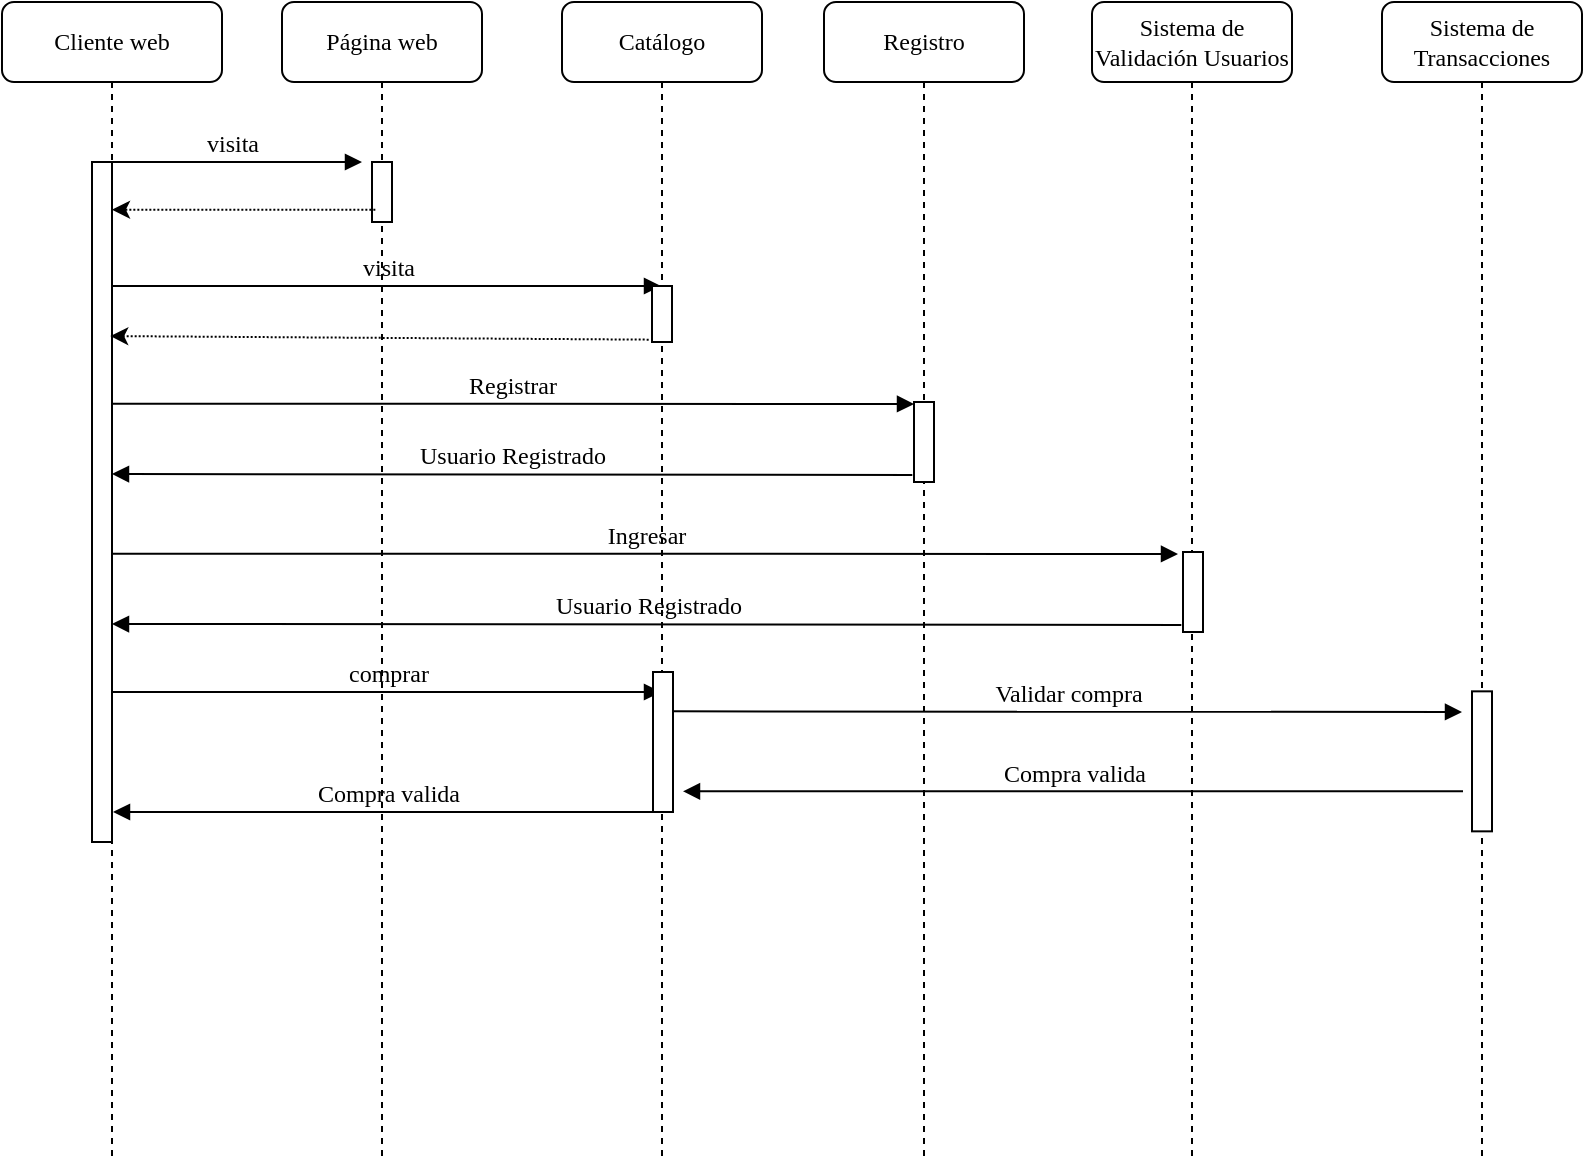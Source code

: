 <mxfile version="12.6.5" type="device"><diagram name="Page-1" id="13e1069c-82ec-6db2-03f1-153e76fe0fe0"><mxGraphModel dx="1086" dy="626" grid="1" gridSize="10" guides="1" tooltips="1" connect="1" arrows="1" fold="1" page="1" pageScale="1" pageWidth="1100" pageHeight="850" background="#ffffff" math="0" shadow="0"><root><mxCell id="0"/><mxCell id="1" parent="0"/><mxCell id="7baba1c4bc27f4b0-2" value="Página web" style="shape=umlLifeline;perimeter=lifelinePerimeter;whiteSpace=wrap;html=1;container=1;collapsible=0;recursiveResize=0;outlineConnect=0;rounded=1;shadow=0;comic=0;labelBackgroundColor=none;strokeWidth=1;fontFamily=Verdana;fontSize=12;align=center;" parent="1" vertex="1"><mxGeometry x="240" y="80" width="100" height="580" as="geometry"/></mxCell><mxCell id="ro_dVtaAB6EYdZfzrcOb-5" value="" style="html=1;points=[];perimeter=orthogonalPerimeter;rounded=0;shadow=0;comic=0;labelBackgroundColor=none;strokeWidth=1;fontFamily=Verdana;fontSize=12;align=center;" parent="7baba1c4bc27f4b0-2" vertex="1"><mxGeometry x="45" y="80" width="10" height="30" as="geometry"/></mxCell><mxCell id="7baba1c4bc27f4b0-5" value="Sistema de Transacciones" style="shape=umlLifeline;perimeter=lifelinePerimeter;whiteSpace=wrap;html=1;container=1;collapsible=0;recursiveResize=0;outlineConnect=0;rounded=1;shadow=0;comic=0;labelBackgroundColor=none;strokeWidth=1;fontFamily=Verdana;fontSize=12;align=center;" parent="1" vertex="1"><mxGeometry x="790" y="80" width="100" height="580" as="geometry"/></mxCell><mxCell id="7baba1c4bc27f4b0-8" value="Cliente web" style="shape=umlLifeline;perimeter=lifelinePerimeter;whiteSpace=wrap;html=1;container=1;collapsible=0;recursiveResize=0;outlineConnect=0;rounded=1;shadow=0;comic=0;labelBackgroundColor=none;strokeWidth=1;fontFamily=Verdana;fontSize=12;align=center;" parent="1" vertex="1"><mxGeometry x="100" y="80" width="110" height="580" as="geometry"/></mxCell><mxCell id="ro_dVtaAB6EYdZfzrcOb-2" value="" style="html=1;points=[];perimeter=orthogonalPerimeter;rounded=0;shadow=0;comic=0;labelBackgroundColor=none;strokeWidth=1;fontFamily=Verdana;fontSize=12;align=center;" parent="7baba1c4bc27f4b0-8" vertex="1"><mxGeometry x="45" y="80" width="10" height="340" as="geometry"/></mxCell><mxCell id="T5QKkiiTbMWdyqqsF5Nk-8" value="visita" style="html=1;verticalAlign=bottom;endArrow=block;labelBackgroundColor=none;fontFamily=Verdana;fontSize=12;edgeStyle=elbowEdgeStyle;elbow=vertical;" parent="7baba1c4bc27f4b0-8" source="7baba1c4bc27f4b0-8" edge="1"><mxGeometry relative="1" as="geometry"><mxPoint x="50" y="142" as="sourcePoint"/><Array as="points"/><mxPoint x="329.5" y="142" as="targetPoint"/></mxGeometry></mxCell><mxCell id="ro_dVtaAB6EYdZfzrcOb-3" value="visita" style="html=1;verticalAlign=bottom;endArrow=block;labelBackgroundColor=none;fontFamily=Verdana;fontSize=12;edgeStyle=elbowEdgeStyle;elbow=vertical;" parent="1" edge="1"><mxGeometry relative="1" as="geometry"><mxPoint x="150" y="160" as="sourcePoint"/><Array as="points"><mxPoint x="155" y="160"/></Array><mxPoint x="280" y="160" as="targetPoint"/></mxGeometry></mxCell><mxCell id="ro_dVtaAB6EYdZfzrcOb-4" value="Catálogo" style="shape=umlLifeline;perimeter=lifelinePerimeter;whiteSpace=wrap;html=1;container=1;collapsible=0;recursiveResize=0;outlineConnect=0;rounded=1;shadow=0;comic=0;labelBackgroundColor=none;strokeWidth=1;fontFamily=Verdana;fontSize=12;align=center;" parent="1" vertex="1"><mxGeometry x="380" y="80" width="100" height="580" as="geometry"/></mxCell><mxCell id="T5QKkiiTbMWdyqqsF5Nk-6" value="" style="html=1;points=[];perimeter=orthogonalPerimeter;rounded=0;shadow=0;comic=0;labelBackgroundColor=none;strokeWidth=1;fontFamily=Verdana;fontSize=12;align=center;" parent="ro_dVtaAB6EYdZfzrcOb-4" vertex="1"><mxGeometry x="45" y="142" width="10" height="28" as="geometry"/></mxCell><mxCell id="T5QKkiiTbMWdyqqsF5Nk-2" value="" style="endArrow=classic;html=1;exitX=0.167;exitY=0.794;exitDx=0;exitDy=0;exitPerimeter=0;dashed=1;dashPattern=1 1;" parent="1" source="ro_dVtaAB6EYdZfzrcOb-5" target="7baba1c4bc27f4b0-8" edge="1"><mxGeometry width="50" height="50" relative="1" as="geometry"><mxPoint x="200" y="210" as="sourcePoint"/><mxPoint x="250" y="160" as="targetPoint"/></mxGeometry></mxCell><mxCell id="7baba1c4bc27f4b0-6" value="Sistema de&lt;br&gt;Validación Usuarios" style="shape=umlLifeline;perimeter=lifelinePerimeter;whiteSpace=wrap;html=1;container=1;collapsible=0;recursiveResize=0;outlineConnect=0;rounded=1;shadow=0;comic=0;labelBackgroundColor=none;strokeWidth=1;fontFamily=Verdana;fontSize=12;align=center;" parent="1" vertex="1"><mxGeometry x="645" y="80" width="100" height="580" as="geometry"/></mxCell><mxCell id="T5QKkiiTbMWdyqqsF5Nk-18" value="" style="html=1;points=[];perimeter=orthogonalPerimeter;rounded=0;shadow=0;comic=0;labelBackgroundColor=none;strokeWidth=1;fontFamily=Verdana;fontSize=12;align=center;" parent="7baba1c4bc27f4b0-6" vertex="1"><mxGeometry x="45.5" y="275" width="10" height="40" as="geometry"/></mxCell><mxCell id="SL-uJzRz3UxpEulPdQBv-2" value="Registrar" style="html=1;verticalAlign=bottom;endArrow=block;labelBackgroundColor=none;fontFamily=Verdana;fontSize=12;edgeStyle=elbowEdgeStyle;elbow=vertical;entryX=0;entryY=0.025;entryDx=0;entryDy=0;entryPerimeter=0;" parent="7baba1c4bc27f4b0-6" target="SL-uJzRz3UxpEulPdQBv-1" edge="1"><mxGeometry relative="1" as="geometry"><mxPoint x="-489.833" y="200.833" as="sourcePoint"/><Array as="points"/><mxPoint x="-95" y="201" as="targetPoint"/></mxGeometry></mxCell><mxCell id="SL-uJzRz3UxpEulPdQBv-3" value="Usuario Registrado" style="html=1;verticalAlign=bottom;endArrow=block;labelBackgroundColor=none;fontFamily=Verdana;fontSize=12;edgeStyle=elbowEdgeStyle;elbow=vertical;exitX=-0.083;exitY=0.911;exitDx=0;exitDy=0;exitPerimeter=0;" parent="7baba1c4bc27f4b0-6" source="SL-uJzRz3UxpEulPdQBv-1" edge="1"><mxGeometry relative="1" as="geometry"><mxPoint x="-53.67" y="225.988" as="sourcePoint"/><Array as="points"/><mxPoint x="-490" y="236" as="targetPoint"/></mxGeometry></mxCell><mxCell id="7baba1c4bc27f4b0-4" value="Registro" style="shape=umlLifeline;perimeter=lifelinePerimeter;whiteSpace=wrap;html=1;container=1;collapsible=0;recursiveResize=0;outlineConnect=0;rounded=1;shadow=0;comic=0;labelBackgroundColor=none;strokeWidth=1;fontFamily=Verdana;fontSize=12;align=center;" parent="1" vertex="1"><mxGeometry x="511" y="80" width="100" height="580" as="geometry"/></mxCell><mxCell id="SL-uJzRz3UxpEulPdQBv-1" value="" style="html=1;points=[];perimeter=orthogonalPerimeter;rounded=0;shadow=0;comic=0;labelBackgroundColor=none;strokeWidth=1;fontFamily=Verdana;fontSize=12;align=center;" parent="7baba1c4bc27f4b0-4" vertex="1"><mxGeometry x="45" y="200" width="10" height="40" as="geometry"/></mxCell><mxCell id="T5QKkiiTbMWdyqqsF5Nk-17" value="Ingresar" style="html=1;verticalAlign=bottom;endArrow=block;labelBackgroundColor=none;fontFamily=Verdana;fontSize=12;edgeStyle=elbowEdgeStyle;elbow=vertical;entryX=-0.25;entryY=0.226;entryDx=0;entryDy=0;entryPerimeter=0;" parent="1" edge="1"><mxGeometry relative="1" as="geometry"><mxPoint x="155.167" y="355.833" as="sourcePoint"/><Array as="points"/><mxPoint x="688" y="356.04" as="targetPoint"/></mxGeometry></mxCell><mxCell id="T5QKkiiTbMWdyqqsF5Nk-19" value="Usuario Registrado" style="html=1;verticalAlign=bottom;endArrow=block;labelBackgroundColor=none;fontFamily=Verdana;fontSize=12;edgeStyle=elbowEdgeStyle;elbow=vertical;exitX=-0.083;exitY=0.911;exitDx=0;exitDy=0;exitPerimeter=0;" parent="1" source="T5QKkiiTbMWdyqqsF5Nk-18" edge="1"><mxGeometry relative="1" as="geometry"><mxPoint x="591.33" y="380.988" as="sourcePoint"/><Array as="points"/><mxPoint x="155" y="391" as="targetPoint"/></mxGeometry></mxCell><mxCell id="T5QKkiiTbMWdyqqsF5Nk-21" value="" style="html=1;points=[];perimeter=orthogonalPerimeter;rounded=0;shadow=0;comic=0;labelBackgroundColor=none;strokeWidth=1;fontFamily=Verdana;fontSize=12;align=center;" parent="1" vertex="1"><mxGeometry x="835" y="424.67" width="10" height="70" as="geometry"/></mxCell><mxCell id="T5QKkiiTbMWdyqqsF5Nk-15" value="comprar" style="html=1;verticalAlign=bottom;endArrow=block;labelBackgroundColor=none;fontFamily=Verdana;fontSize=12;edgeStyle=elbowEdgeStyle;elbow=vertical;" parent="1" edge="1"><mxGeometry relative="1" as="geometry"><mxPoint x="155" y="425" as="sourcePoint"/><Array as="points"/><mxPoint x="429.5" y="425" as="targetPoint"/></mxGeometry></mxCell><mxCell id="T5QKkiiTbMWdyqqsF5Nk-16" value="" style="html=1;points=[];perimeter=orthogonalPerimeter;rounded=0;shadow=0;comic=0;labelBackgroundColor=none;strokeWidth=1;fontFamily=Verdana;fontSize=12;align=center;" parent="1" vertex="1"><mxGeometry x="425.5" y="415" width="10" height="70" as="geometry"/></mxCell><mxCell id="T5QKkiiTbMWdyqqsF5Nk-20" value="Validar compra" style="html=1;verticalAlign=bottom;endArrow=block;labelBackgroundColor=none;fontFamily=Verdana;fontSize=12;edgeStyle=elbowEdgeStyle;elbow=vertical;" parent="1" edge="1"><mxGeometry relative="1" as="geometry"><mxPoint x="435.5" y="434.67" as="sourcePoint"/><Array as="points"/><mxPoint x="830" y="435" as="targetPoint"/></mxGeometry></mxCell><mxCell id="T5QKkiiTbMWdyqqsF5Nk-22" value="Compra valida" style="html=1;verticalAlign=bottom;endArrow=block;labelBackgroundColor=none;fontFamily=Verdana;fontSize=12;edgeStyle=elbowEdgeStyle;elbow=vertical;" parent="1" edge="1"><mxGeometry relative="1" as="geometry"><mxPoint x="830.5" y="474.67" as="sourcePoint"/><Array as="points"><mxPoint x="625.5" y="474.67"/></Array><mxPoint x="440.5" y="474.67" as="targetPoint"/></mxGeometry></mxCell><mxCell id="T5QKkiiTbMWdyqqsF5Nk-23" value="Compra valida" style="html=1;verticalAlign=bottom;endArrow=block;labelBackgroundColor=none;fontFamily=Verdana;fontSize=12;edgeStyle=elbowEdgeStyle;elbow=vertical;exitX=0.5;exitY=1;exitDx=0;exitDy=0;exitPerimeter=0;" parent="1" source="T5QKkiiTbMWdyqqsF5Nk-16" edge="1"><mxGeometry relative="1" as="geometry"><mxPoint x="420.5" y="525" as="sourcePoint"/><Array as="points"/><mxPoint x="155.5" y="485" as="targetPoint"/></mxGeometry></mxCell><mxCell id="T5QKkiiTbMWdyqqsF5Nk-24" value="" style="endArrow=classic;html=1;exitX=-0.167;exitY=0.958;exitDx=0;exitDy=0;exitPerimeter=0;dashed=1;dashPattern=1 1;entryX=0.492;entryY=0.288;entryDx=0;entryDy=0;entryPerimeter=0;" parent="1" source="T5QKkiiTbMWdyqqsF5Nk-6" target="7baba1c4bc27f4b0-8" edge="1"><mxGeometry width="50" height="50" relative="1" as="geometry"><mxPoint x="292.0" y="240.0" as="sourcePoint"/><mxPoint x="159.997" y="240.0" as="targetPoint"/></mxGeometry></mxCell></root></mxGraphModel></diagram></mxfile>